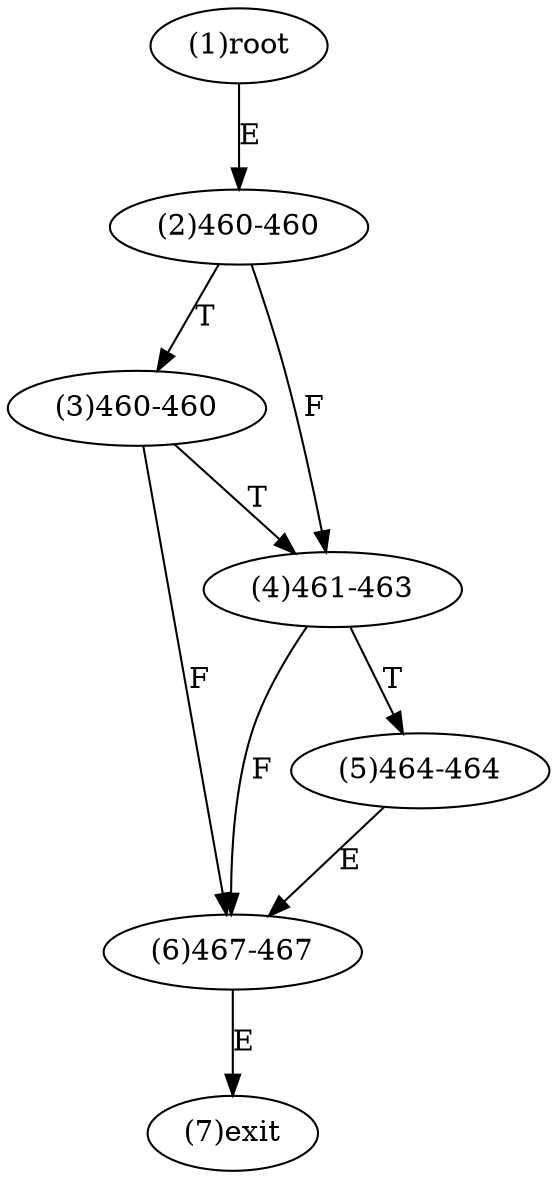 digraph "" { 
1[ label="(1)root"];
2[ label="(2)460-460"];
3[ label="(3)460-460"];
4[ label="(4)461-463"];
5[ label="(5)464-464"];
6[ label="(6)467-467"];
7[ label="(7)exit"];
1->2[ label="E"];
2->4[ label="F"];
2->3[ label="T"];
3->6[ label="F"];
3->4[ label="T"];
4->6[ label="F"];
4->5[ label="T"];
5->6[ label="E"];
6->7[ label="E"];
}
